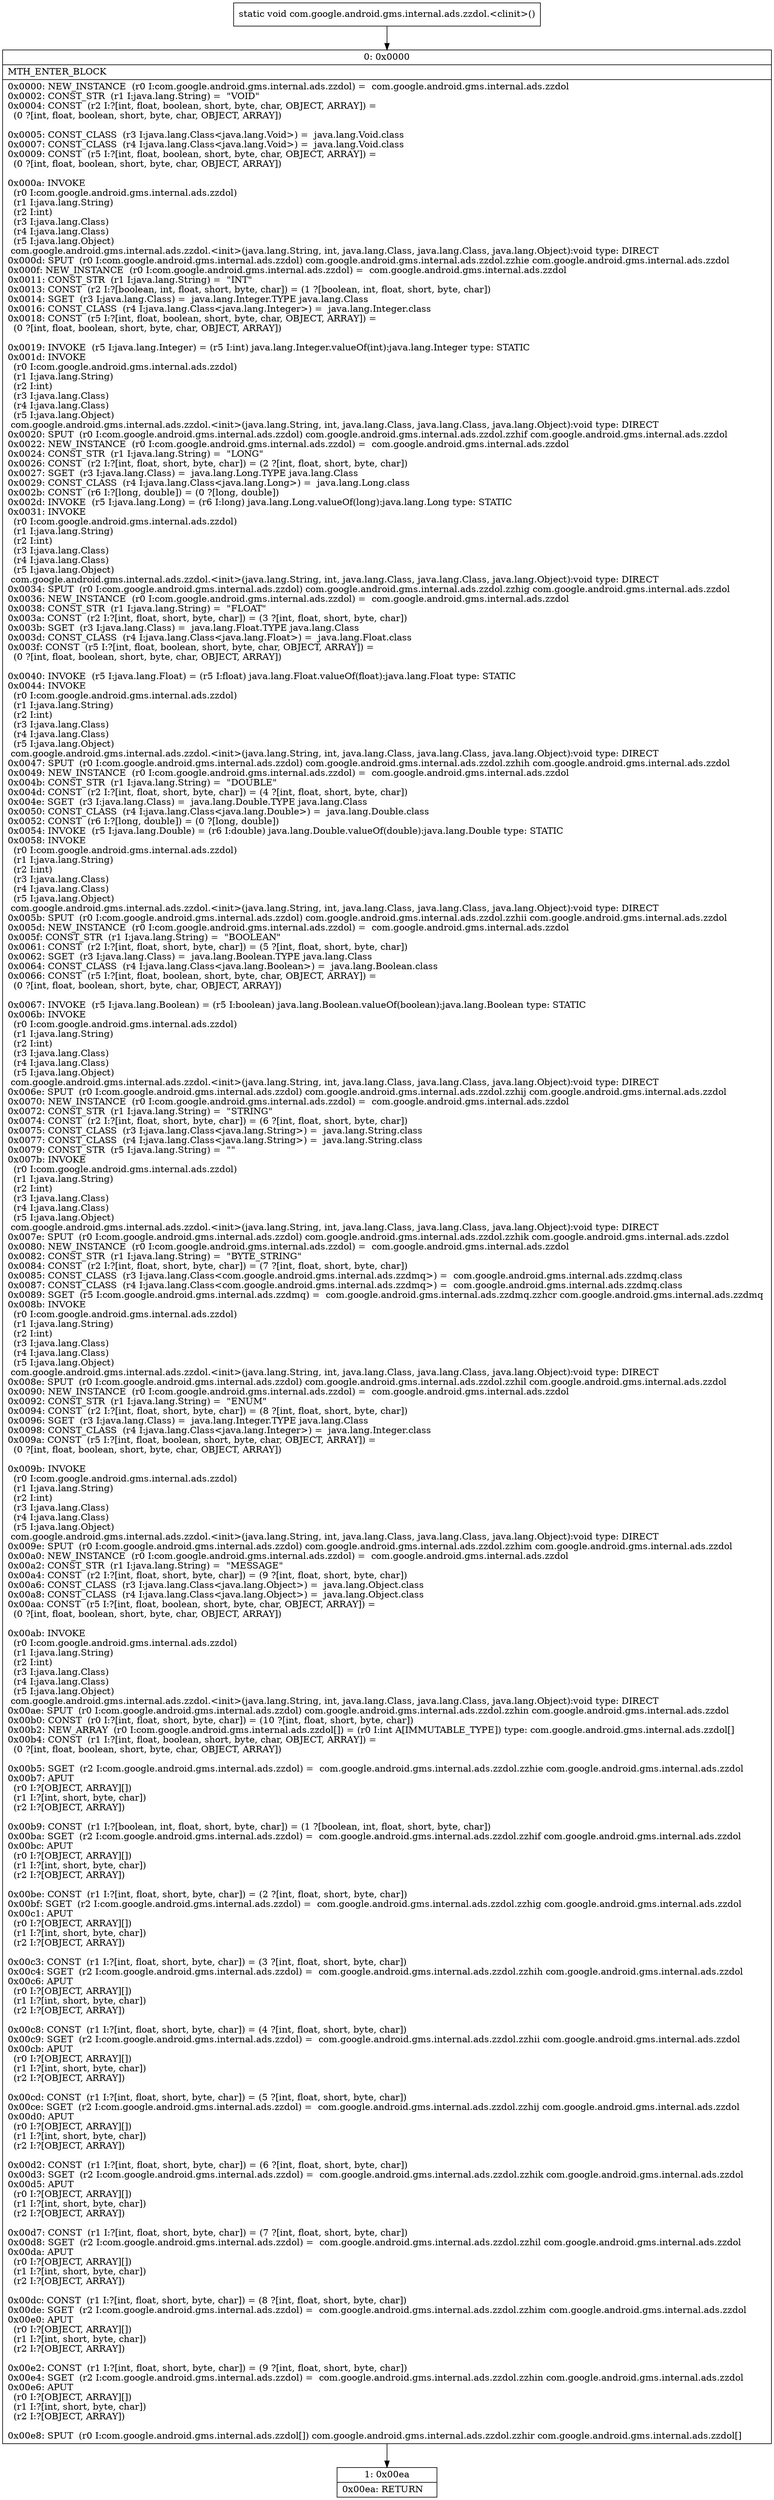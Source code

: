 digraph "CFG forcom.google.android.gms.internal.ads.zzdol.\<clinit\>()V" {
Node_0 [shape=record,label="{0\:\ 0x0000|MTH_ENTER_BLOCK\l|0x0000: NEW_INSTANCE  (r0 I:com.google.android.gms.internal.ads.zzdol) =  com.google.android.gms.internal.ads.zzdol \l0x0002: CONST_STR  (r1 I:java.lang.String) =  \"VOID\" \l0x0004: CONST  (r2 I:?[int, float, boolean, short, byte, char, OBJECT, ARRAY]) = \l  (0 ?[int, float, boolean, short, byte, char, OBJECT, ARRAY])\l \l0x0005: CONST_CLASS  (r3 I:java.lang.Class\<java.lang.Void\>) =  java.lang.Void.class \l0x0007: CONST_CLASS  (r4 I:java.lang.Class\<java.lang.Void\>) =  java.lang.Void.class \l0x0009: CONST  (r5 I:?[int, float, boolean, short, byte, char, OBJECT, ARRAY]) = \l  (0 ?[int, float, boolean, short, byte, char, OBJECT, ARRAY])\l \l0x000a: INVOKE  \l  (r0 I:com.google.android.gms.internal.ads.zzdol)\l  (r1 I:java.lang.String)\l  (r2 I:int)\l  (r3 I:java.lang.Class)\l  (r4 I:java.lang.Class)\l  (r5 I:java.lang.Object)\l com.google.android.gms.internal.ads.zzdol.\<init\>(java.lang.String, int, java.lang.Class, java.lang.Class, java.lang.Object):void type: DIRECT \l0x000d: SPUT  (r0 I:com.google.android.gms.internal.ads.zzdol) com.google.android.gms.internal.ads.zzdol.zzhie com.google.android.gms.internal.ads.zzdol \l0x000f: NEW_INSTANCE  (r0 I:com.google.android.gms.internal.ads.zzdol) =  com.google.android.gms.internal.ads.zzdol \l0x0011: CONST_STR  (r1 I:java.lang.String) =  \"INT\" \l0x0013: CONST  (r2 I:?[boolean, int, float, short, byte, char]) = (1 ?[boolean, int, float, short, byte, char]) \l0x0014: SGET  (r3 I:java.lang.Class) =  java.lang.Integer.TYPE java.lang.Class \l0x0016: CONST_CLASS  (r4 I:java.lang.Class\<java.lang.Integer\>) =  java.lang.Integer.class \l0x0018: CONST  (r5 I:?[int, float, boolean, short, byte, char, OBJECT, ARRAY]) = \l  (0 ?[int, float, boolean, short, byte, char, OBJECT, ARRAY])\l \l0x0019: INVOKE  (r5 I:java.lang.Integer) = (r5 I:int) java.lang.Integer.valueOf(int):java.lang.Integer type: STATIC \l0x001d: INVOKE  \l  (r0 I:com.google.android.gms.internal.ads.zzdol)\l  (r1 I:java.lang.String)\l  (r2 I:int)\l  (r3 I:java.lang.Class)\l  (r4 I:java.lang.Class)\l  (r5 I:java.lang.Object)\l com.google.android.gms.internal.ads.zzdol.\<init\>(java.lang.String, int, java.lang.Class, java.lang.Class, java.lang.Object):void type: DIRECT \l0x0020: SPUT  (r0 I:com.google.android.gms.internal.ads.zzdol) com.google.android.gms.internal.ads.zzdol.zzhif com.google.android.gms.internal.ads.zzdol \l0x0022: NEW_INSTANCE  (r0 I:com.google.android.gms.internal.ads.zzdol) =  com.google.android.gms.internal.ads.zzdol \l0x0024: CONST_STR  (r1 I:java.lang.String) =  \"LONG\" \l0x0026: CONST  (r2 I:?[int, float, short, byte, char]) = (2 ?[int, float, short, byte, char]) \l0x0027: SGET  (r3 I:java.lang.Class) =  java.lang.Long.TYPE java.lang.Class \l0x0029: CONST_CLASS  (r4 I:java.lang.Class\<java.lang.Long\>) =  java.lang.Long.class \l0x002b: CONST  (r6 I:?[long, double]) = (0 ?[long, double]) \l0x002d: INVOKE  (r5 I:java.lang.Long) = (r6 I:long) java.lang.Long.valueOf(long):java.lang.Long type: STATIC \l0x0031: INVOKE  \l  (r0 I:com.google.android.gms.internal.ads.zzdol)\l  (r1 I:java.lang.String)\l  (r2 I:int)\l  (r3 I:java.lang.Class)\l  (r4 I:java.lang.Class)\l  (r5 I:java.lang.Object)\l com.google.android.gms.internal.ads.zzdol.\<init\>(java.lang.String, int, java.lang.Class, java.lang.Class, java.lang.Object):void type: DIRECT \l0x0034: SPUT  (r0 I:com.google.android.gms.internal.ads.zzdol) com.google.android.gms.internal.ads.zzdol.zzhig com.google.android.gms.internal.ads.zzdol \l0x0036: NEW_INSTANCE  (r0 I:com.google.android.gms.internal.ads.zzdol) =  com.google.android.gms.internal.ads.zzdol \l0x0038: CONST_STR  (r1 I:java.lang.String) =  \"FLOAT\" \l0x003a: CONST  (r2 I:?[int, float, short, byte, char]) = (3 ?[int, float, short, byte, char]) \l0x003b: SGET  (r3 I:java.lang.Class) =  java.lang.Float.TYPE java.lang.Class \l0x003d: CONST_CLASS  (r4 I:java.lang.Class\<java.lang.Float\>) =  java.lang.Float.class \l0x003f: CONST  (r5 I:?[int, float, boolean, short, byte, char, OBJECT, ARRAY]) = \l  (0 ?[int, float, boolean, short, byte, char, OBJECT, ARRAY])\l \l0x0040: INVOKE  (r5 I:java.lang.Float) = (r5 I:float) java.lang.Float.valueOf(float):java.lang.Float type: STATIC \l0x0044: INVOKE  \l  (r0 I:com.google.android.gms.internal.ads.zzdol)\l  (r1 I:java.lang.String)\l  (r2 I:int)\l  (r3 I:java.lang.Class)\l  (r4 I:java.lang.Class)\l  (r5 I:java.lang.Object)\l com.google.android.gms.internal.ads.zzdol.\<init\>(java.lang.String, int, java.lang.Class, java.lang.Class, java.lang.Object):void type: DIRECT \l0x0047: SPUT  (r0 I:com.google.android.gms.internal.ads.zzdol) com.google.android.gms.internal.ads.zzdol.zzhih com.google.android.gms.internal.ads.zzdol \l0x0049: NEW_INSTANCE  (r0 I:com.google.android.gms.internal.ads.zzdol) =  com.google.android.gms.internal.ads.zzdol \l0x004b: CONST_STR  (r1 I:java.lang.String) =  \"DOUBLE\" \l0x004d: CONST  (r2 I:?[int, float, short, byte, char]) = (4 ?[int, float, short, byte, char]) \l0x004e: SGET  (r3 I:java.lang.Class) =  java.lang.Double.TYPE java.lang.Class \l0x0050: CONST_CLASS  (r4 I:java.lang.Class\<java.lang.Double\>) =  java.lang.Double.class \l0x0052: CONST  (r6 I:?[long, double]) = (0 ?[long, double]) \l0x0054: INVOKE  (r5 I:java.lang.Double) = (r6 I:double) java.lang.Double.valueOf(double):java.lang.Double type: STATIC \l0x0058: INVOKE  \l  (r0 I:com.google.android.gms.internal.ads.zzdol)\l  (r1 I:java.lang.String)\l  (r2 I:int)\l  (r3 I:java.lang.Class)\l  (r4 I:java.lang.Class)\l  (r5 I:java.lang.Object)\l com.google.android.gms.internal.ads.zzdol.\<init\>(java.lang.String, int, java.lang.Class, java.lang.Class, java.lang.Object):void type: DIRECT \l0x005b: SPUT  (r0 I:com.google.android.gms.internal.ads.zzdol) com.google.android.gms.internal.ads.zzdol.zzhii com.google.android.gms.internal.ads.zzdol \l0x005d: NEW_INSTANCE  (r0 I:com.google.android.gms.internal.ads.zzdol) =  com.google.android.gms.internal.ads.zzdol \l0x005f: CONST_STR  (r1 I:java.lang.String) =  \"BOOLEAN\" \l0x0061: CONST  (r2 I:?[int, float, short, byte, char]) = (5 ?[int, float, short, byte, char]) \l0x0062: SGET  (r3 I:java.lang.Class) =  java.lang.Boolean.TYPE java.lang.Class \l0x0064: CONST_CLASS  (r4 I:java.lang.Class\<java.lang.Boolean\>) =  java.lang.Boolean.class \l0x0066: CONST  (r5 I:?[int, float, boolean, short, byte, char, OBJECT, ARRAY]) = \l  (0 ?[int, float, boolean, short, byte, char, OBJECT, ARRAY])\l \l0x0067: INVOKE  (r5 I:java.lang.Boolean) = (r5 I:boolean) java.lang.Boolean.valueOf(boolean):java.lang.Boolean type: STATIC \l0x006b: INVOKE  \l  (r0 I:com.google.android.gms.internal.ads.zzdol)\l  (r1 I:java.lang.String)\l  (r2 I:int)\l  (r3 I:java.lang.Class)\l  (r4 I:java.lang.Class)\l  (r5 I:java.lang.Object)\l com.google.android.gms.internal.ads.zzdol.\<init\>(java.lang.String, int, java.lang.Class, java.lang.Class, java.lang.Object):void type: DIRECT \l0x006e: SPUT  (r0 I:com.google.android.gms.internal.ads.zzdol) com.google.android.gms.internal.ads.zzdol.zzhij com.google.android.gms.internal.ads.zzdol \l0x0070: NEW_INSTANCE  (r0 I:com.google.android.gms.internal.ads.zzdol) =  com.google.android.gms.internal.ads.zzdol \l0x0072: CONST_STR  (r1 I:java.lang.String) =  \"STRING\" \l0x0074: CONST  (r2 I:?[int, float, short, byte, char]) = (6 ?[int, float, short, byte, char]) \l0x0075: CONST_CLASS  (r3 I:java.lang.Class\<java.lang.String\>) =  java.lang.String.class \l0x0077: CONST_CLASS  (r4 I:java.lang.Class\<java.lang.String\>) =  java.lang.String.class \l0x0079: CONST_STR  (r5 I:java.lang.String) =  \"\" \l0x007b: INVOKE  \l  (r0 I:com.google.android.gms.internal.ads.zzdol)\l  (r1 I:java.lang.String)\l  (r2 I:int)\l  (r3 I:java.lang.Class)\l  (r4 I:java.lang.Class)\l  (r5 I:java.lang.Object)\l com.google.android.gms.internal.ads.zzdol.\<init\>(java.lang.String, int, java.lang.Class, java.lang.Class, java.lang.Object):void type: DIRECT \l0x007e: SPUT  (r0 I:com.google.android.gms.internal.ads.zzdol) com.google.android.gms.internal.ads.zzdol.zzhik com.google.android.gms.internal.ads.zzdol \l0x0080: NEW_INSTANCE  (r0 I:com.google.android.gms.internal.ads.zzdol) =  com.google.android.gms.internal.ads.zzdol \l0x0082: CONST_STR  (r1 I:java.lang.String) =  \"BYTE_STRING\" \l0x0084: CONST  (r2 I:?[int, float, short, byte, char]) = (7 ?[int, float, short, byte, char]) \l0x0085: CONST_CLASS  (r3 I:java.lang.Class\<com.google.android.gms.internal.ads.zzdmq\>) =  com.google.android.gms.internal.ads.zzdmq.class \l0x0087: CONST_CLASS  (r4 I:java.lang.Class\<com.google.android.gms.internal.ads.zzdmq\>) =  com.google.android.gms.internal.ads.zzdmq.class \l0x0089: SGET  (r5 I:com.google.android.gms.internal.ads.zzdmq) =  com.google.android.gms.internal.ads.zzdmq.zzhcr com.google.android.gms.internal.ads.zzdmq \l0x008b: INVOKE  \l  (r0 I:com.google.android.gms.internal.ads.zzdol)\l  (r1 I:java.lang.String)\l  (r2 I:int)\l  (r3 I:java.lang.Class)\l  (r4 I:java.lang.Class)\l  (r5 I:java.lang.Object)\l com.google.android.gms.internal.ads.zzdol.\<init\>(java.lang.String, int, java.lang.Class, java.lang.Class, java.lang.Object):void type: DIRECT \l0x008e: SPUT  (r0 I:com.google.android.gms.internal.ads.zzdol) com.google.android.gms.internal.ads.zzdol.zzhil com.google.android.gms.internal.ads.zzdol \l0x0090: NEW_INSTANCE  (r0 I:com.google.android.gms.internal.ads.zzdol) =  com.google.android.gms.internal.ads.zzdol \l0x0092: CONST_STR  (r1 I:java.lang.String) =  \"ENUM\" \l0x0094: CONST  (r2 I:?[int, float, short, byte, char]) = (8 ?[int, float, short, byte, char]) \l0x0096: SGET  (r3 I:java.lang.Class) =  java.lang.Integer.TYPE java.lang.Class \l0x0098: CONST_CLASS  (r4 I:java.lang.Class\<java.lang.Integer\>) =  java.lang.Integer.class \l0x009a: CONST  (r5 I:?[int, float, boolean, short, byte, char, OBJECT, ARRAY]) = \l  (0 ?[int, float, boolean, short, byte, char, OBJECT, ARRAY])\l \l0x009b: INVOKE  \l  (r0 I:com.google.android.gms.internal.ads.zzdol)\l  (r1 I:java.lang.String)\l  (r2 I:int)\l  (r3 I:java.lang.Class)\l  (r4 I:java.lang.Class)\l  (r5 I:java.lang.Object)\l com.google.android.gms.internal.ads.zzdol.\<init\>(java.lang.String, int, java.lang.Class, java.lang.Class, java.lang.Object):void type: DIRECT \l0x009e: SPUT  (r0 I:com.google.android.gms.internal.ads.zzdol) com.google.android.gms.internal.ads.zzdol.zzhim com.google.android.gms.internal.ads.zzdol \l0x00a0: NEW_INSTANCE  (r0 I:com.google.android.gms.internal.ads.zzdol) =  com.google.android.gms.internal.ads.zzdol \l0x00a2: CONST_STR  (r1 I:java.lang.String) =  \"MESSAGE\" \l0x00a4: CONST  (r2 I:?[int, float, short, byte, char]) = (9 ?[int, float, short, byte, char]) \l0x00a6: CONST_CLASS  (r3 I:java.lang.Class\<java.lang.Object\>) =  java.lang.Object.class \l0x00a8: CONST_CLASS  (r4 I:java.lang.Class\<java.lang.Object\>) =  java.lang.Object.class \l0x00aa: CONST  (r5 I:?[int, float, boolean, short, byte, char, OBJECT, ARRAY]) = \l  (0 ?[int, float, boolean, short, byte, char, OBJECT, ARRAY])\l \l0x00ab: INVOKE  \l  (r0 I:com.google.android.gms.internal.ads.zzdol)\l  (r1 I:java.lang.String)\l  (r2 I:int)\l  (r3 I:java.lang.Class)\l  (r4 I:java.lang.Class)\l  (r5 I:java.lang.Object)\l com.google.android.gms.internal.ads.zzdol.\<init\>(java.lang.String, int, java.lang.Class, java.lang.Class, java.lang.Object):void type: DIRECT \l0x00ae: SPUT  (r0 I:com.google.android.gms.internal.ads.zzdol) com.google.android.gms.internal.ads.zzdol.zzhin com.google.android.gms.internal.ads.zzdol \l0x00b0: CONST  (r0 I:?[int, float, short, byte, char]) = (10 ?[int, float, short, byte, char]) \l0x00b2: NEW_ARRAY  (r0 I:com.google.android.gms.internal.ads.zzdol[]) = (r0 I:int A[IMMUTABLE_TYPE]) type: com.google.android.gms.internal.ads.zzdol[] \l0x00b4: CONST  (r1 I:?[int, float, boolean, short, byte, char, OBJECT, ARRAY]) = \l  (0 ?[int, float, boolean, short, byte, char, OBJECT, ARRAY])\l \l0x00b5: SGET  (r2 I:com.google.android.gms.internal.ads.zzdol) =  com.google.android.gms.internal.ads.zzdol.zzhie com.google.android.gms.internal.ads.zzdol \l0x00b7: APUT  \l  (r0 I:?[OBJECT, ARRAY][])\l  (r1 I:?[int, short, byte, char])\l  (r2 I:?[OBJECT, ARRAY])\l \l0x00b9: CONST  (r1 I:?[boolean, int, float, short, byte, char]) = (1 ?[boolean, int, float, short, byte, char]) \l0x00ba: SGET  (r2 I:com.google.android.gms.internal.ads.zzdol) =  com.google.android.gms.internal.ads.zzdol.zzhif com.google.android.gms.internal.ads.zzdol \l0x00bc: APUT  \l  (r0 I:?[OBJECT, ARRAY][])\l  (r1 I:?[int, short, byte, char])\l  (r2 I:?[OBJECT, ARRAY])\l \l0x00be: CONST  (r1 I:?[int, float, short, byte, char]) = (2 ?[int, float, short, byte, char]) \l0x00bf: SGET  (r2 I:com.google.android.gms.internal.ads.zzdol) =  com.google.android.gms.internal.ads.zzdol.zzhig com.google.android.gms.internal.ads.zzdol \l0x00c1: APUT  \l  (r0 I:?[OBJECT, ARRAY][])\l  (r1 I:?[int, short, byte, char])\l  (r2 I:?[OBJECT, ARRAY])\l \l0x00c3: CONST  (r1 I:?[int, float, short, byte, char]) = (3 ?[int, float, short, byte, char]) \l0x00c4: SGET  (r2 I:com.google.android.gms.internal.ads.zzdol) =  com.google.android.gms.internal.ads.zzdol.zzhih com.google.android.gms.internal.ads.zzdol \l0x00c6: APUT  \l  (r0 I:?[OBJECT, ARRAY][])\l  (r1 I:?[int, short, byte, char])\l  (r2 I:?[OBJECT, ARRAY])\l \l0x00c8: CONST  (r1 I:?[int, float, short, byte, char]) = (4 ?[int, float, short, byte, char]) \l0x00c9: SGET  (r2 I:com.google.android.gms.internal.ads.zzdol) =  com.google.android.gms.internal.ads.zzdol.zzhii com.google.android.gms.internal.ads.zzdol \l0x00cb: APUT  \l  (r0 I:?[OBJECT, ARRAY][])\l  (r1 I:?[int, short, byte, char])\l  (r2 I:?[OBJECT, ARRAY])\l \l0x00cd: CONST  (r1 I:?[int, float, short, byte, char]) = (5 ?[int, float, short, byte, char]) \l0x00ce: SGET  (r2 I:com.google.android.gms.internal.ads.zzdol) =  com.google.android.gms.internal.ads.zzdol.zzhij com.google.android.gms.internal.ads.zzdol \l0x00d0: APUT  \l  (r0 I:?[OBJECT, ARRAY][])\l  (r1 I:?[int, short, byte, char])\l  (r2 I:?[OBJECT, ARRAY])\l \l0x00d2: CONST  (r1 I:?[int, float, short, byte, char]) = (6 ?[int, float, short, byte, char]) \l0x00d3: SGET  (r2 I:com.google.android.gms.internal.ads.zzdol) =  com.google.android.gms.internal.ads.zzdol.zzhik com.google.android.gms.internal.ads.zzdol \l0x00d5: APUT  \l  (r0 I:?[OBJECT, ARRAY][])\l  (r1 I:?[int, short, byte, char])\l  (r2 I:?[OBJECT, ARRAY])\l \l0x00d7: CONST  (r1 I:?[int, float, short, byte, char]) = (7 ?[int, float, short, byte, char]) \l0x00d8: SGET  (r2 I:com.google.android.gms.internal.ads.zzdol) =  com.google.android.gms.internal.ads.zzdol.zzhil com.google.android.gms.internal.ads.zzdol \l0x00da: APUT  \l  (r0 I:?[OBJECT, ARRAY][])\l  (r1 I:?[int, short, byte, char])\l  (r2 I:?[OBJECT, ARRAY])\l \l0x00dc: CONST  (r1 I:?[int, float, short, byte, char]) = (8 ?[int, float, short, byte, char]) \l0x00de: SGET  (r2 I:com.google.android.gms.internal.ads.zzdol) =  com.google.android.gms.internal.ads.zzdol.zzhim com.google.android.gms.internal.ads.zzdol \l0x00e0: APUT  \l  (r0 I:?[OBJECT, ARRAY][])\l  (r1 I:?[int, short, byte, char])\l  (r2 I:?[OBJECT, ARRAY])\l \l0x00e2: CONST  (r1 I:?[int, float, short, byte, char]) = (9 ?[int, float, short, byte, char]) \l0x00e4: SGET  (r2 I:com.google.android.gms.internal.ads.zzdol) =  com.google.android.gms.internal.ads.zzdol.zzhin com.google.android.gms.internal.ads.zzdol \l0x00e6: APUT  \l  (r0 I:?[OBJECT, ARRAY][])\l  (r1 I:?[int, short, byte, char])\l  (r2 I:?[OBJECT, ARRAY])\l \l0x00e8: SPUT  (r0 I:com.google.android.gms.internal.ads.zzdol[]) com.google.android.gms.internal.ads.zzdol.zzhir com.google.android.gms.internal.ads.zzdol[] \l}"];
Node_1 [shape=record,label="{1\:\ 0x00ea|0x00ea: RETURN   \l}"];
MethodNode[shape=record,label="{static void com.google.android.gms.internal.ads.zzdol.\<clinit\>() }"];
MethodNode -> Node_0;
Node_0 -> Node_1;
}

